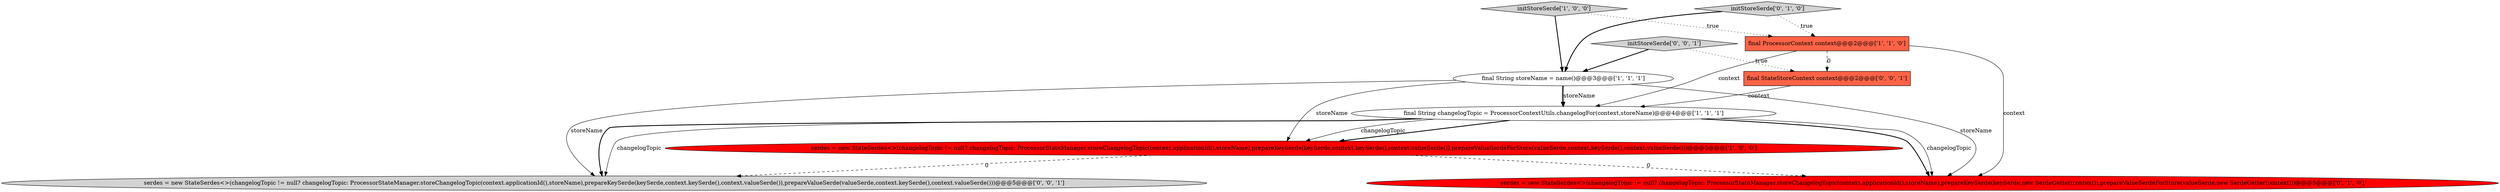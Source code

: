 digraph {
7 [style = filled, label = "final StateStoreContext context@@@2@@@['0', '0', '1']", fillcolor = tomato, shape = box image = "AAA0AAABBB3BBB"];
2 [style = filled, label = "initStoreSerde['1', '0', '0']", fillcolor = lightgray, shape = diamond image = "AAA0AAABBB1BBB"];
9 [style = filled, label = "initStoreSerde['0', '0', '1']", fillcolor = lightgray, shape = diamond image = "AAA0AAABBB3BBB"];
4 [style = filled, label = "serdes = new StateSerdes<>(changelogTopic != null? changelogTopic: ProcessorStateManager.storeChangelogTopic(context.applicationId(),storeName),prepareKeySerde(keySerde,context.keySerde(),context.valueSerde()),prepareValueSerdeForStore(valueSerde,context.keySerde(),context.valueSerde()))@@@5@@@['1', '0', '0']", fillcolor = red, shape = ellipse image = "AAA1AAABBB1BBB"];
5 [style = filled, label = "serdes = new StateSerdes<>(changelogTopic != null? changelogTopic: ProcessorStateManager.storeChangelogTopic(context.applicationId(),storeName),prepareKeySerde(keySerde,new SerdeGetter(context)),prepareValueSerdeForStore(valueSerde,new SerdeGetter(context)))@@@5@@@['0', '1', '0']", fillcolor = red, shape = ellipse image = "AAA1AAABBB2BBB"];
3 [style = filled, label = "final String storeName = name()@@@3@@@['1', '1', '1']", fillcolor = white, shape = ellipse image = "AAA0AAABBB1BBB"];
8 [style = filled, label = "serdes = new StateSerdes<>(changelogTopic != null? changelogTopic: ProcessorStateManager.storeChangelogTopic(context.applicationId(),storeName),prepareKeySerde(keySerde,context.keySerde(),context.valueSerde()),prepareValueSerde(valueSerde,context.keySerde(),context.valueSerde()))@@@5@@@['0', '0', '1']", fillcolor = lightgray, shape = ellipse image = "AAA0AAABBB3BBB"];
1 [style = filled, label = "final String changelogTopic = ProcessorContextUtils.changelogFor(context,storeName)@@@4@@@['1', '1', '1']", fillcolor = white, shape = ellipse image = "AAA0AAABBB1BBB"];
6 [style = filled, label = "initStoreSerde['0', '1', '0']", fillcolor = lightgray, shape = diamond image = "AAA0AAABBB2BBB"];
0 [style = filled, label = "final ProcessorContext context@@@2@@@['1', '1', '0']", fillcolor = tomato, shape = box image = "AAA0AAABBB1BBB"];
1->5 [style = bold, label=""];
6->3 [style = bold, label=""];
1->4 [style = bold, label=""];
2->0 [style = dotted, label="true"];
1->4 [style = solid, label="changelogTopic"];
1->8 [style = bold, label=""];
0->5 [style = solid, label="context"];
3->1 [style = bold, label=""];
2->3 [style = bold, label=""];
3->1 [style = solid, label="storeName"];
3->4 [style = solid, label="storeName"];
1->8 [style = solid, label="changelogTopic"];
3->8 [style = solid, label="storeName"];
0->1 [style = solid, label="context"];
3->5 [style = solid, label="storeName"];
4->8 [style = dashed, label="0"];
4->5 [style = dashed, label="0"];
9->3 [style = bold, label=""];
1->5 [style = solid, label="changelogTopic"];
6->0 [style = dotted, label="true"];
9->7 [style = dotted, label="true"];
7->1 [style = solid, label="context"];
0->7 [style = dashed, label="0"];
}
